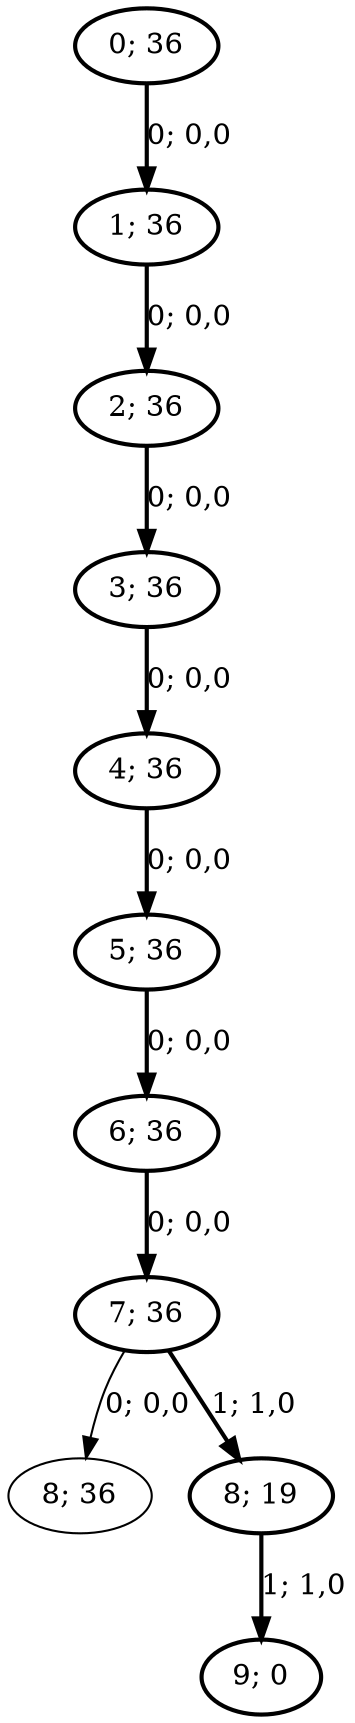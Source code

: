 strict digraph G {
  1 [ style="bold" label="7; 36" ];
  2 [ style="solid" label="8; 36" ];
  3 [ style="bold" label="8; 19" ];
  4 [ style="bold" label="9; 0" ];
  5 [ style="bold" label="6; 36" ];
  6 [ style="bold" label="5; 36" ];
  7 [ style="bold" label="4; 36" ];
  8 [ style="bold" label="3; 36" ];
  9 [ style="bold" label="2; 36" ];
  10 [ style="bold" label="1; 36" ];
  11 [ style="bold" label="0; 36" ];
  1 -> 2 [ style="solid" label="0; 0,0" ];
  3 -> 4 [ style="bold" label="1; 1,0" ];
  1 -> 3 [ style="bold" label="1; 1,0" ];
  5 -> 1 [ style="bold" label="0; 0,0" ];
  6 -> 5 [ style="bold" label="0; 0,0" ];
  7 -> 6 [ style="bold" label="0; 0,0" ];
  8 -> 7 [ style="bold" label="0; 0,0" ];
  9 -> 8 [ style="bold" label="0; 0,0" ];
  10 -> 9 [ style="bold" label="0; 0,0" ];
  11 -> 10 [ style="bold" label="0; 0,0" ];
}
